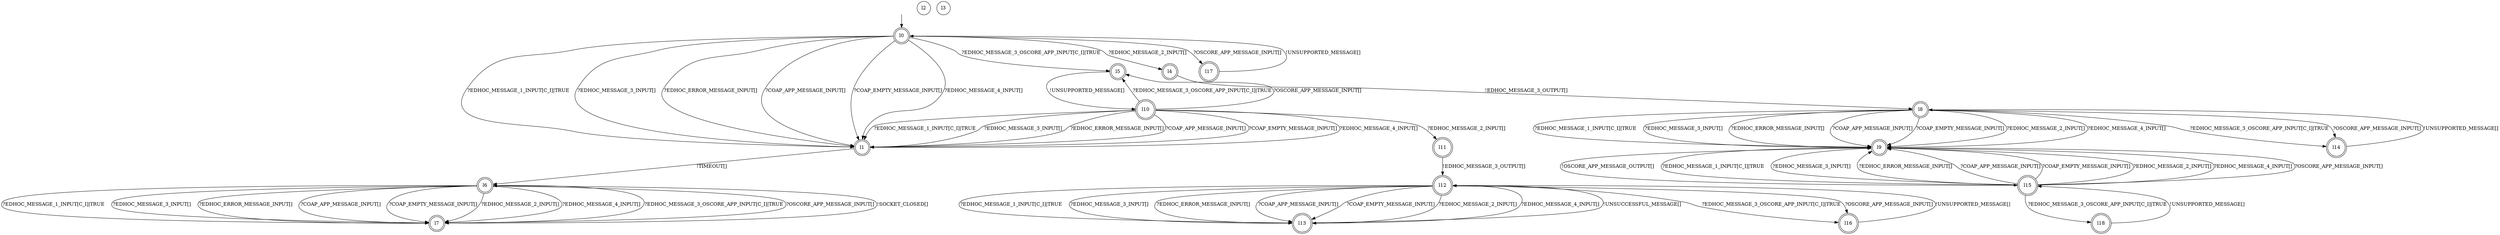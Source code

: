 digraph RA {
"" [shape=none,label=<>]
"l0" [shape=doublecircle]
"l1" [shape=doublecircle]
"l2" [shape=circle]
"l3" [shape=circle]
"l4" [shape=doublecircle]
"l5" [shape=doublecircle]
"l6" [shape=doublecircle]
"l7" [shape=doublecircle]
"l8" [shape=doublecircle]
"l9" [shape=doublecircle]
"l10" [shape=doublecircle]
"l11" [shape=doublecircle]
"l12" [shape=doublecircle]
"l13" [shape=doublecircle]
"l14" [shape=doublecircle]
"l15" [shape=doublecircle]
"l16" [shape=doublecircle]
"l17" [shape=doublecircle]
"l18" [shape=doublecircle]
"" -> "l0"
"l0" -> "l1" [label=<?EDHOC_MESSAGE_1_INPUT[C_I]|TRUE>]
"l0" -> "l1" [label=<?EDHOC_MESSAGE_3_INPUT[]>]
"l0" -> "l1" [label=<?EDHOC_ERROR_MESSAGE_INPUT[]>]
"l0" -> "l1" [label=<?COAP_APP_MESSAGE_INPUT[]>]
"l0" -> "l1" [label=<?COAP_EMPTY_MESSAGE_INPUT[]>]
"l0" -> "l1" [label=<?EDHOC_MESSAGE_4_INPUT[]>]
"l0" -> "l4" [label=<?EDHOC_MESSAGE_2_INPUT[]>]
"l0" -> "l5" [label=<?EDHOC_MESSAGE_3_OSCORE_APP_INPUT[C_I]|TRUE>]
"l0" -> "l17" [label=<?OSCORE_APP_MESSAGE_INPUT[]>]
"l1" -> "l6" [label=<!TIMEOUT[]>]
"l4" -> "l8" [label=<!EDHOC_MESSAGE_3_OUTPUT[]>]
"l5" -> "l10" [label=<!UNSUPPORTED_MESSAGE[]>]
"l6" -> "l7" [label=<?EDHOC_MESSAGE_1_INPUT[C_I]|TRUE>]
"l6" -> "l7" [label=<?EDHOC_MESSAGE_3_INPUT[]>]
"l6" -> "l7" [label=<?EDHOC_ERROR_MESSAGE_INPUT[]>]
"l6" -> "l7" [label=<?COAP_APP_MESSAGE_INPUT[]>]
"l6" -> "l7" [label=<?COAP_EMPTY_MESSAGE_INPUT[]>]
"l6" -> "l7" [label=<?EDHOC_MESSAGE_2_INPUT[]>]
"l6" -> "l7" [label=<?EDHOC_MESSAGE_4_INPUT[]>]
"l6" -> "l7" [label=<?EDHOC_MESSAGE_3_OSCORE_APP_INPUT[C_I]|TRUE>]
"l6" -> "l7" [label=<?OSCORE_APP_MESSAGE_INPUT[]>]
"l7" -> "l6" [label=<!SOCKET_CLOSED[]>]
"l8" -> "l9" [label=<?EDHOC_MESSAGE_1_INPUT[C_I]|TRUE>]
"l8" -> "l9" [label=<?EDHOC_MESSAGE_3_INPUT[]>]
"l8" -> "l9" [label=<?EDHOC_ERROR_MESSAGE_INPUT[]>]
"l8" -> "l9" [label=<?COAP_APP_MESSAGE_INPUT[]>]
"l8" -> "l9" [label=<?COAP_EMPTY_MESSAGE_INPUT[]>]
"l8" -> "l9" [label=<?EDHOC_MESSAGE_2_INPUT[]>]
"l8" -> "l9" [label=<?EDHOC_MESSAGE_4_INPUT[]>]
"l8" -> "l14" [label=<?EDHOC_MESSAGE_3_OSCORE_APP_INPUT[C_I]|TRUE>]
"l8" -> "l14" [label=<?OSCORE_APP_MESSAGE_INPUT[]>]
"l9" -> "l15" [label=<!OSCORE_APP_MESSAGE_OUTPUT[]>]
"l10" -> "l1" [label=<?EDHOC_MESSAGE_1_INPUT[C_I]|TRUE>]
"l10" -> "l1" [label=<?EDHOC_MESSAGE_3_INPUT[]>]
"l10" -> "l1" [label=<?EDHOC_ERROR_MESSAGE_INPUT[]>]
"l10" -> "l1" [label=<?COAP_APP_MESSAGE_INPUT[]>]
"l10" -> "l1" [label=<?COAP_EMPTY_MESSAGE_INPUT[]>]
"l10" -> "l1" [label=<?EDHOC_MESSAGE_4_INPUT[]>]
"l10" -> "l5" [label=<?EDHOC_MESSAGE_3_OSCORE_APP_INPUT[C_I]|TRUE>]
"l10" -> "l5" [label=<?OSCORE_APP_MESSAGE_INPUT[]>]
"l10" -> "l11" [label=<?EDHOC_MESSAGE_2_INPUT[]>]
"l11" -> "l12" [label=<!EDHOC_MESSAGE_3_OUTPUT[]>]
"l12" -> "l13" [label=<?EDHOC_MESSAGE_1_INPUT[C_I]|TRUE>]
"l12" -> "l13" [label=<?EDHOC_MESSAGE_3_INPUT[]>]
"l12" -> "l13" [label=<?EDHOC_ERROR_MESSAGE_INPUT[]>]
"l12" -> "l13" [label=<?COAP_APP_MESSAGE_INPUT[]>]
"l12" -> "l13" [label=<?COAP_EMPTY_MESSAGE_INPUT[]>]
"l12" -> "l13" [label=<?EDHOC_MESSAGE_2_INPUT[]>]
"l12" -> "l13" [label=<?EDHOC_MESSAGE_4_INPUT[]>]
"l12" -> "l16" [label=<?EDHOC_MESSAGE_3_OSCORE_APP_INPUT[C_I]|TRUE>]
"l12" -> "l16" [label=<?OSCORE_APP_MESSAGE_INPUT[]>]
"l13" -> "l12" [label=<!UNSUCCESSFUL_MESSAGE[]>]
"l14" -> "l8" [label=<!UNSUPPORTED_MESSAGE[]>]
"l15" -> "l9" [label=<?EDHOC_MESSAGE_1_INPUT[C_I]|TRUE>]
"l15" -> "l9" [label=<?EDHOC_MESSAGE_3_INPUT[]>]
"l15" -> "l9" [label=<?EDHOC_ERROR_MESSAGE_INPUT[]>]
"l15" -> "l9" [label=<?COAP_APP_MESSAGE_INPUT[]>]
"l15" -> "l9" [label=<?COAP_EMPTY_MESSAGE_INPUT[]>]
"l15" -> "l9" [label=<?EDHOC_MESSAGE_2_INPUT[]>]
"l15" -> "l9" [label=<?EDHOC_MESSAGE_4_INPUT[]>]
"l15" -> "l9" [label=<?OSCORE_APP_MESSAGE_INPUT[]>]
"l15" -> "l18" [label=<?EDHOC_MESSAGE_3_OSCORE_APP_INPUT[C_I]|TRUE>]
"l16" -> "l12" [label=<!UNSUPPORTED_MESSAGE[]>]
"l17" -> "l0" [label=<!UNSUPPORTED_MESSAGE[]>]
"l18" -> "l15" [label=<!UNSUPPORTED_MESSAGE[]>]
}
